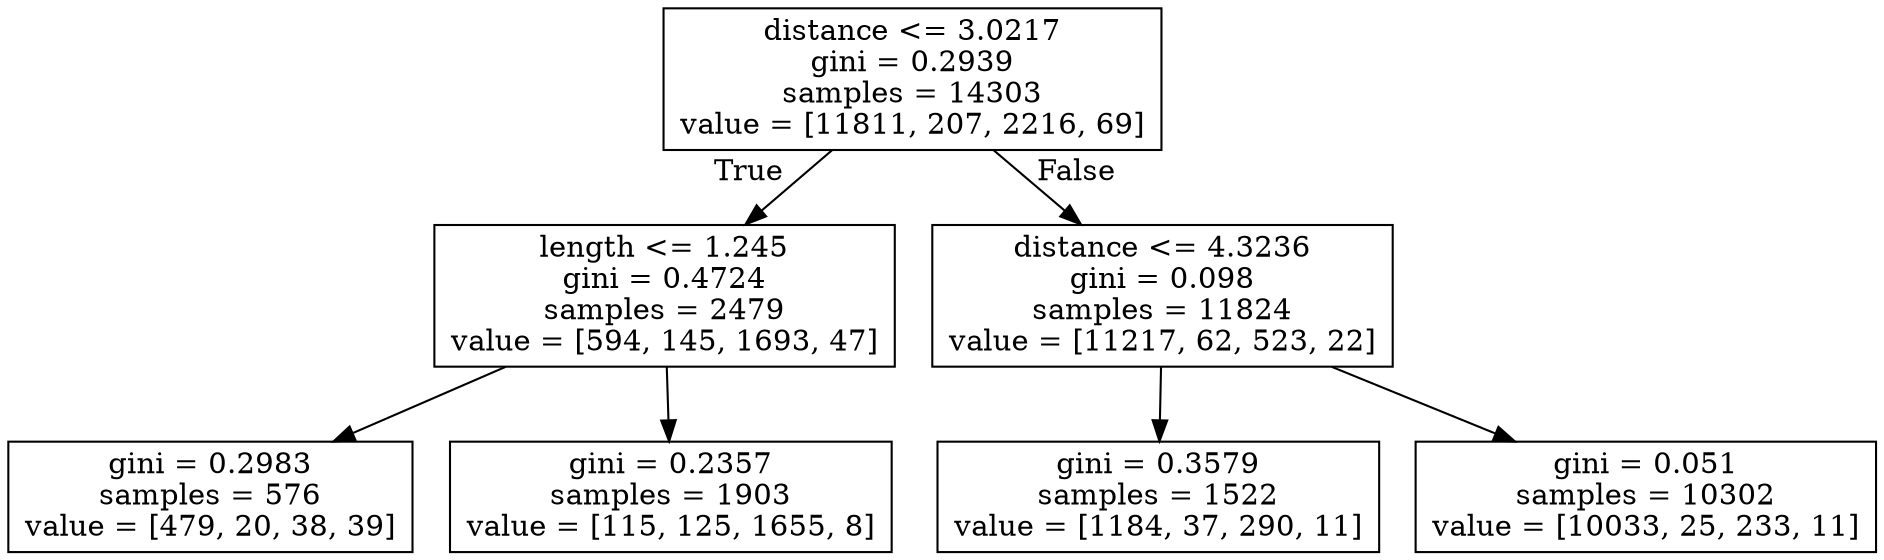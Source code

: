 digraph Tree {
node [shape=box] ;
0 [label="distance <= 3.0217\ngini = 0.2939\nsamples = 14303\nvalue = [11811, 207, 2216, 69]"] ;
1 [label="length <= 1.245\ngini = 0.4724\nsamples = 2479\nvalue = [594, 145, 1693, 47]"] ;
0 -> 1 [labeldistance=2.5, labelangle=45, headlabel="True"] ;
2 [label="gini = 0.2983\nsamples = 576\nvalue = [479, 20, 38, 39]"] ;
1 -> 2 ;
3 [label="gini = 0.2357\nsamples = 1903\nvalue = [115, 125, 1655, 8]"] ;
1 -> 3 ;
4 [label="distance <= 4.3236\ngini = 0.098\nsamples = 11824\nvalue = [11217, 62, 523, 22]"] ;
0 -> 4 [labeldistance=2.5, labelangle=-45, headlabel="False"] ;
5 [label="gini = 0.3579\nsamples = 1522\nvalue = [1184, 37, 290, 11]"] ;
4 -> 5 ;
6 [label="gini = 0.051\nsamples = 10302\nvalue = [10033, 25, 233, 11]"] ;
4 -> 6 ;
}